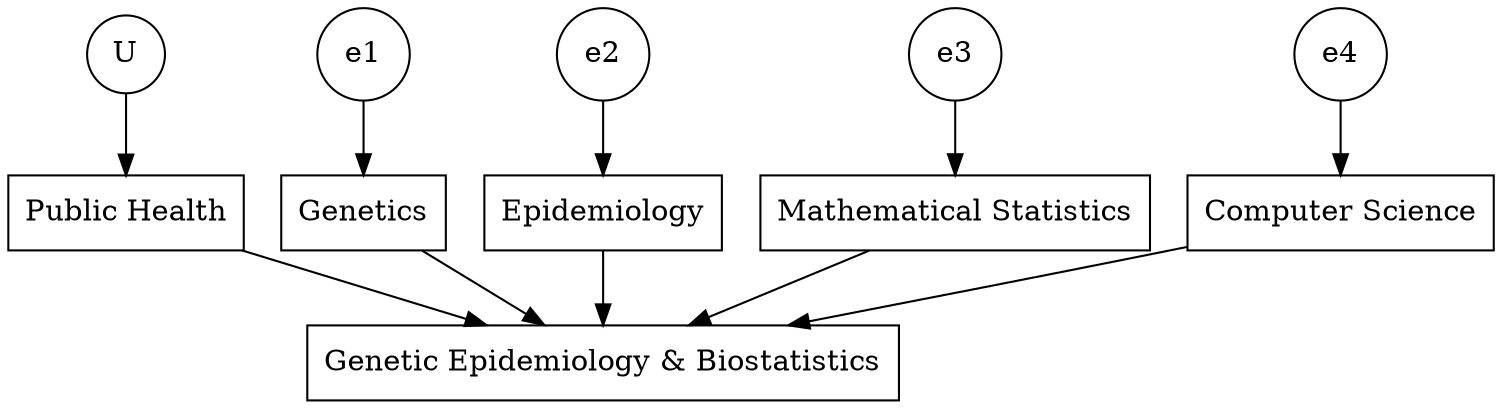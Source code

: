 digraph G {
graph [overlap=true]

node [shape=circle]
U; e1; e2; e3; e4
 
node [shape=box]
A [label="Public Health"]
B [label="Genetic Epidemiology & Biostatistics"]
F1 [label="Genetics"]
F2 [label="Epidemiology"]
F3 [label="Mathematical Statistics"]
F4 [label="Computer Science"]

U -> A
A -> B
e1 -> F1 F1 -> B
e2 -> F2 F2 -> B
e3 -> F3 F3 -> B
e4 -> F4 F4 -> B
}
